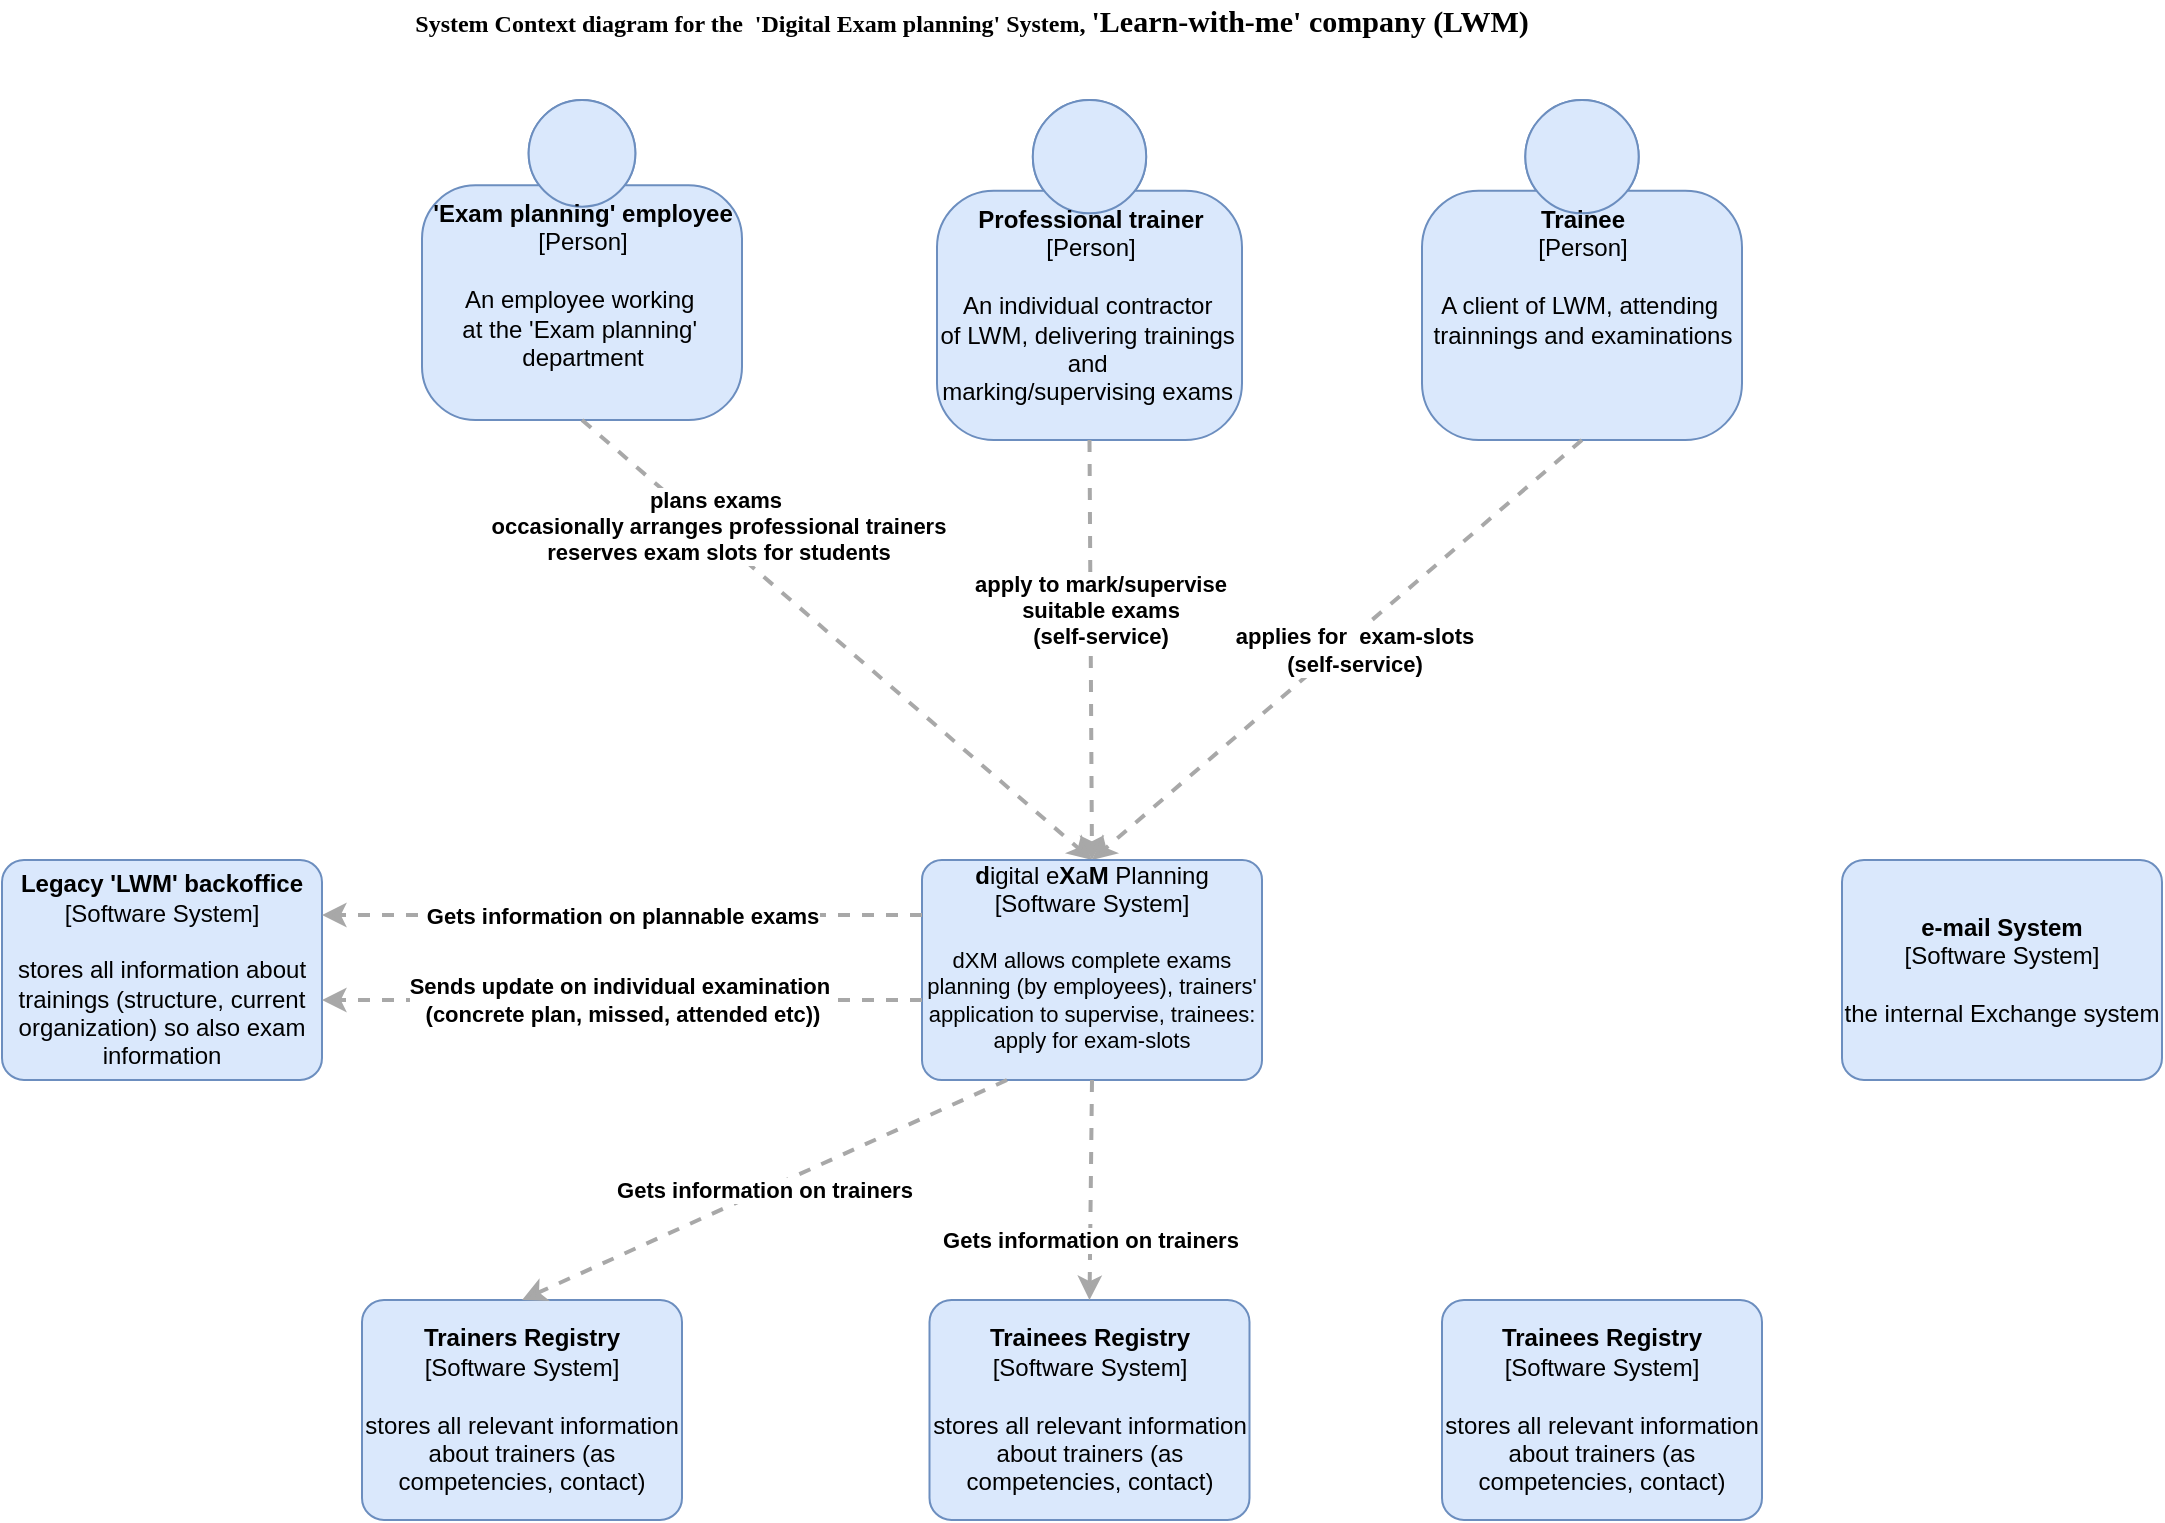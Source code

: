 <mxfile version="13.4.9" type="github">
  <diagram id="mx5xO8MXj_wtuOzBioYk" name="Page-1">
    <mxGraphModel dx="3327" dy="2333" grid="1" gridSize="10" guides="1" tooltips="1" connect="1" arrows="1" fold="1" page="1" pageScale="1" pageWidth="827" pageHeight="1169" math="0" shadow="0">
      <root>
        <mxCell id="0" />
        <mxCell id="1" parent="0" />
        <mxCell id="bMi5j8niDINSL1hWA75Q-1" value="&lt;b&gt;&#39;Exam planning&#39; employee&lt;/b&gt;&lt;div&gt;[Person]&lt;/div&gt;&lt;br&gt;&lt;div&gt;An employee working&amp;nbsp;&lt;/div&gt;&lt;div&gt;at the &#39;Exam planning&#39;&amp;nbsp;&lt;/div&gt;&lt;div&gt;department&lt;/div&gt;" style="html=1;dashed=0;whitespace=wrap;fillColor=#DAE8FC;strokeColor=#6C8EBF;shape=mxgraph.c4.person;align=center;points=[[0.5,0,0],[1,0.5,0],[1,0.75,0],[0.75,1,0],[0.5,1,0],[0.25,1,0],[0,0.75,0],[0,0.5,0]];verticalAlign=top;" parent="1" vertex="1">
          <mxGeometry x="-540" y="-1090" width="160" height="160" as="geometry" />
        </mxCell>
        <mxCell id="bMi5j8niDINSL1hWA75Q-3" value="&lt;div style=&quot;text-align: left&quot;&gt;&lt;div style=&quot;text-align: center&quot;&gt;&lt;b&gt;plans exams&amp;nbsp;&lt;/b&gt;&lt;/div&gt;&lt;div style=&quot;text-align: center&quot;&gt;&lt;b&gt;occasionally arranges professional trainers&lt;/b&gt;&lt;/div&gt;&lt;div style=&quot;text-align: center&quot;&gt;&lt;b&gt;reserves exam slots for students&lt;/b&gt;&lt;/div&gt;&lt;/div&gt;" style="edgeStyle=none;rounded=0;html=1;jettySize=auto;orthogonalLoop=1;strokeColor=#A8A8A8;strokeWidth=2;fontColor=#000000;jumpStyle=none;dashed=1;exitX=0.5;exitY=1;exitDx=0;exitDy=0;exitPerimeter=0;entryX=0.5;entryY=0;entryDx=0;entryDy=0;entryPerimeter=0;" parent="1" source="bMi5j8niDINSL1hWA75Q-1" target="KyEjvWDegDpbveLdocbA-9" edge="1">
          <mxGeometry x="-0.485" y="4" width="200" relative="1" as="geometry">
            <mxPoint x="-440" y="-951" as="sourcePoint" />
            <mxPoint x="-400.979" y="-722.52" as="targetPoint" />
            <mxPoint as="offset" />
          </mxGeometry>
        </mxCell>
        <mxCell id="KyEjvWDegDpbveLdocbA-1" value="&lt;b&gt;System Context diagram for the&amp;nbsp; &#39;Digital Exam planning&#39; System, &lt;font style=&quot;font-size: 15px&quot;&gt;&#39;Learn-with-me&#39; company (LWM)&lt;/font&gt;&lt;/b&gt;" style="text;html=1;strokeColor=none;fillColor=none;align=center;verticalAlign=middle;whiteSpace=wrap;rounded=0;fontFamily=Verdana;" parent="1" vertex="1">
          <mxGeometry x="-610" y="-1140" width="690" height="20" as="geometry" />
        </mxCell>
        <mxCell id="KyEjvWDegDpbveLdocbA-2" value="&lt;b&gt;Professional trainer&lt;/b&gt;&lt;br&gt;&lt;div&gt;[Person]&lt;/div&gt;&lt;br&gt;&lt;div&gt;An individual contractor&amp;nbsp;&lt;/div&gt;&lt;div&gt;of LWM, delivering trainings&amp;nbsp;&lt;/div&gt;&lt;div&gt;and&amp;nbsp;&lt;/div&gt;&lt;div&gt;marking/supervising exams&amp;nbsp;&lt;br&gt;&lt;/div&gt;&lt;div&gt;&lt;br&gt;&lt;/div&gt;" style="html=1;dashed=0;whitespace=wrap;fillColor=#DAE8FC;strokeColor=#6C8EBF;shape=mxgraph.c4.person;align=center;points=[[0.5,0,0],[1,0.5,0],[1,0.75,0],[0.75,1,0],[0.5,1,0],[0.25,1,0],[0,0.75,0],[0,0.5,0]];verticalAlign=top;" parent="1" vertex="1">
          <mxGeometry x="-282.5" y="-1090" width="152.5" height="170" as="geometry" />
        </mxCell>
        <mxCell id="KyEjvWDegDpbveLdocbA-3" value="&lt;div&gt;&lt;b&gt;Trainee&lt;/b&gt;&lt;/div&gt;&lt;div&gt;[Person]&lt;/div&gt;&lt;div&gt;&lt;br&gt;&lt;/div&gt;&lt;div&gt;A client of LWM, attending&amp;nbsp;&lt;/div&gt;&lt;div&gt;trainnings and examinations&lt;/div&gt;" style="html=1;dashed=0;whitespace=wrap;fillColor=#DAE8FC;strokeColor=#6C8EBF;shape=mxgraph.c4.person;align=center;points=[[0.5,0,0],[1,0.5,0],[1,0.75,0],[0.75,1,0],[0.5,1,0],[0.25,1,0],[0,0.75,0],[0,0.5,0]];verticalAlign=top;" parent="1" vertex="1">
          <mxGeometry x="-40" y="-1090" width="160" height="170" as="geometry" />
        </mxCell>
        <mxCell id="KyEjvWDegDpbveLdocbA-4" value="&lt;div style=&quot;text-align: left&quot;&gt;&lt;div style=&quot;text-align: center&quot;&gt;&lt;b&gt;apply to mark/supervise&lt;/b&gt;&lt;/div&gt;&lt;div style=&quot;text-align: center&quot;&gt;&lt;b&gt;suitable exams&lt;/b&gt;&lt;/div&gt;&lt;div style=&quot;text-align: center&quot;&gt;&lt;b&gt;(self-service)&lt;/b&gt;&lt;/div&gt;&lt;/div&gt;" style="edgeStyle=none;rounded=0;html=1;jettySize=auto;orthogonalLoop=1;strokeColor=#A8A8A8;strokeWidth=2;fontColor=#000000;jumpStyle=none;dashed=1;exitX=0.5;exitY=1;exitDx=0;exitDy=0;exitPerimeter=0;entryX=0.5;entryY=0;entryDx=0;entryDy=0;entryPerimeter=0;" parent="1" source="KyEjvWDegDpbveLdocbA-2" target="KyEjvWDegDpbveLdocbA-9" edge="1">
          <mxGeometry x="-0.189" y="5" width="200" relative="1" as="geometry">
            <mxPoint x="-280" y="-890" as="sourcePoint" />
            <mxPoint x="-400.361" y="-722.16" as="targetPoint" />
            <mxPoint as="offset" />
          </mxGeometry>
        </mxCell>
        <mxCell id="KyEjvWDegDpbveLdocbA-6" value="&lt;div style=&quot;text-align: left&quot;&gt;&lt;div style=&quot;text-align: center&quot;&gt;&lt;b&gt;applies for&amp;nbsp; exam-slots&lt;/b&gt;&lt;/div&gt;&lt;div style=&quot;text-align: center&quot;&gt;&lt;b&gt;(self-service)&lt;/b&gt;&lt;/div&gt;&lt;/div&gt;" style="edgeStyle=none;rounded=0;html=1;jettySize=auto;orthogonalLoop=1;strokeColor=#A8A8A8;strokeWidth=2;fontColor=#000000;jumpStyle=none;dashed=1;exitX=0.5;exitY=1;exitDx=0;exitDy=0;exitPerimeter=0;entryX=0.5;entryY=0;entryDx=0;entryDy=0;entryPerimeter=0;" parent="1" source="KyEjvWDegDpbveLdocbA-3" target="KyEjvWDegDpbveLdocbA-9" edge="1">
          <mxGeometry x="-0.035" y="5" width="200" relative="1" as="geometry">
            <mxPoint x="10" y="-920" as="sourcePoint" />
            <mxPoint x="-200" y="-724" as="targetPoint" />
            <mxPoint x="1" as="offset" />
          </mxGeometry>
        </mxCell>
        <mxCell id="KyEjvWDegDpbveLdocbA-9" value="&lt;b&gt;d&lt;/b&gt;igital e&lt;b&gt;X&lt;/b&gt;a&lt;b&gt;M&lt;/b&gt;&amp;nbsp;Planning&lt;br&gt;&lt;div&gt;[Software System]&lt;/div&gt;&lt;br&gt;&lt;div style=&quot;font-size: 11px&quot;&gt;&lt;font style=&quot;font-size: 11px&quot;&gt;dXM allows complete e&lt;/font&gt;&lt;span&gt;xams planning (by employees),&lt;/span&gt;&lt;span&gt;&amp;nbsp;trainers&#39; application to supervise,&lt;/span&gt;&lt;span&gt;&amp;nbsp;trainees: apply for exam-slots&lt;/span&gt;&lt;/div&gt;&lt;div style=&quot;text-align: left ; font-size: 11px&quot;&gt;&lt;font style=&quot;font-size: 11px&quot;&gt;&amp;nbsp;&amp;nbsp;&lt;/font&gt;&lt;/div&gt;" style="rounded=1;whiteSpace=wrap;html=1;labelBackgroundColor=none;fillColor=#dae8fc;fontColor=#000000;align=center;arcSize=9;strokeColor=#6c8ebf;points=[[0.25,0,0],[0.5,0,0],[0.75,0,0],[1,0.25,0],[1,0.5,0],[1,0.75,0],[0.75,1,0],[0.5,1,0],[0.25,1,0],[0,0.75,0],[0,0.5,0],[0,0.25,0]];" parent="1" vertex="1">
          <mxGeometry x="-290" y="-710" width="170" height="110" as="geometry" />
        </mxCell>
        <mxCell id="1jzdavhGLnp2UJtIogLx-1" value="&lt;b&gt;Legacy &#39;LWM&#39; backoffice&lt;/b&gt;&lt;div&gt;[Software System]&lt;/div&gt;&lt;br&gt;&lt;div&gt;stores all information about trainings (structure, current organization) so also exam information&lt;/div&gt;" style="rounded=1;whiteSpace=wrap;html=1;labelBackgroundColor=none;fillColor=#dae8fc;fontColor=#000000;align=center;arcSize=10;strokeColor=#6c8ebf;points=[[0.25,0,0],[0.5,0,0],[0.75,0,0],[1,0.25,0],[1,0.5,0],[1,0.75,0],[0.75,1,0],[0.5,1,0],[0.25,1,0],[0,0.75,0],[0,0.5,0],[0,0.25,0]];" vertex="1" parent="1">
          <mxGeometry x="-750" y="-710" width="160" height="110.0" as="geometry" />
        </mxCell>
        <mxCell id="1jzdavhGLnp2UJtIogLx-2" value="&lt;b&gt;e-mail System&lt;/b&gt;&lt;div&gt;[Software System]&lt;/div&gt;&lt;br&gt;&lt;div&gt;the internal Exchange system&lt;/div&gt;" style="rounded=1;whiteSpace=wrap;html=1;labelBackgroundColor=none;fillColor=#dae8fc;fontColor=#000000;align=center;arcSize=10;strokeColor=#6c8ebf;points=[[0.25,0,0],[0.5,0,0],[0.75,0,0],[1,0.25,0],[1,0.5,0],[1,0.75,0],[0.75,1,0],[0.5,1,0],[0.25,1,0],[0,0.75,0],[0,0.5,0],[0,0.25,0]];" vertex="1" parent="1">
          <mxGeometry x="170" y="-710" width="160" height="110.0" as="geometry" />
        </mxCell>
        <mxCell id="1jzdavhGLnp2UJtIogLx-3" value="&lt;div style=&quot;text-align: left&quot;&gt;&lt;div style=&quot;text-align: center&quot;&gt;&lt;b&gt;Gets information on plannable exams&lt;/b&gt;&lt;/div&gt;&lt;/div&gt;" style="edgeStyle=none;rounded=0;html=1;entryX=1;entryY=0.25;jettySize=auto;orthogonalLoop=1;strokeColor=#A8A8A8;strokeWidth=2;fontColor=#000000;jumpStyle=none;dashed=1;entryDx=0;entryDy=0;entryPerimeter=0;exitX=0;exitY=0.25;exitDx=0;exitDy=0;exitPerimeter=0;" edge="1" parent="1" source="KyEjvWDegDpbveLdocbA-9" target="1jzdavhGLnp2UJtIogLx-1">
          <mxGeometry width="200" relative="1" as="geometry">
            <mxPoint x="-420" y="-520" as="sourcePoint" />
            <mxPoint x="-220" y="-520" as="targetPoint" />
          </mxGeometry>
        </mxCell>
        <mxCell id="1jzdavhGLnp2UJtIogLx-4" value="&lt;div style=&quot;text-align: left&quot;&gt;&lt;div style=&quot;text-align: center&quot;&gt;&lt;b&gt;Sends update on individual examination&amp;nbsp;&lt;/b&gt;&lt;/div&gt;&lt;div style=&quot;text-align: center&quot;&gt;&lt;b&gt;(concrete plan, missed, attended etc))&lt;/b&gt;&lt;/div&gt;&lt;/div&gt;" style="edgeStyle=none;rounded=0;html=1;entryX=1;entryY=0.25;jettySize=auto;orthogonalLoop=1;strokeColor=#A8A8A8;strokeWidth=2;fontColor=#000000;jumpStyle=none;dashed=1;entryDx=0;entryDy=0;entryPerimeter=0;exitX=0;exitY=0.25;exitDx=0;exitDy=0;exitPerimeter=0;" edge="1" parent="1">
          <mxGeometry width="200" relative="1" as="geometry">
            <mxPoint x="-290" y="-640" as="sourcePoint" />
            <mxPoint x="-590" y="-640" as="targetPoint" />
          </mxGeometry>
        </mxCell>
        <mxCell id="1jzdavhGLnp2UJtIogLx-5" value="&lt;b&gt;Trainers Registry&lt;/b&gt;&lt;br&gt;&lt;div&gt;[Software System]&lt;/div&gt;&lt;br&gt;&lt;div&gt;stores all relevant information about trainers (as competencies, contact)&lt;/div&gt;" style="rounded=1;whiteSpace=wrap;html=1;labelBackgroundColor=none;fillColor=#dae8fc;fontColor=#000000;align=center;arcSize=10;strokeColor=#6c8ebf;points=[[0.25,0,0],[0.5,0,0],[0.75,0,0],[1,0.25,0],[1,0.5,0],[1,0.75,0],[0.75,1,0],[0.5,1,0],[0.25,1,0],[0,0.75,0],[0,0.5,0],[0,0.25,0]];" vertex="1" parent="1">
          <mxGeometry x="-570" y="-490" width="160" height="110.0" as="geometry" />
        </mxCell>
        <mxCell id="1jzdavhGLnp2UJtIogLx-6" value="&lt;b&gt;Trainees Registry&lt;/b&gt;&lt;br&gt;&lt;div&gt;[Software System]&lt;/div&gt;&lt;br&gt;&lt;div&gt;stores all relevant information about trainers (as competencies, contact)&lt;/div&gt;" style="rounded=1;whiteSpace=wrap;html=1;labelBackgroundColor=none;fillColor=#dae8fc;fontColor=#000000;align=center;arcSize=10;strokeColor=#6c8ebf;points=[[0.25,0,0],[0.5,0,0],[0.75,0,0],[1,0.25,0],[1,0.5,0],[1,0.75,0],[0.75,1,0],[0.5,1,0],[0.25,1,0],[0,0.75,0],[0,0.5,0],[0,0.25,0]];" vertex="1" parent="1">
          <mxGeometry x="-286.25" y="-490" width="160" height="110.0" as="geometry" />
        </mxCell>
        <mxCell id="1jzdavhGLnp2UJtIogLx-8" value="&lt;div style=&quot;text-align: left&quot;&gt;&lt;div style=&quot;text-align: center&quot;&gt;&lt;b&gt;Gets information on trainers&lt;/b&gt;&lt;/div&gt;&lt;/div&gt;" style="edgeStyle=none;rounded=0;html=1;entryX=0.5;entryY=0;jettySize=auto;orthogonalLoop=1;strokeColor=#A8A8A8;strokeWidth=2;fontColor=#000000;jumpStyle=none;dashed=1;exitX=0.25;exitY=1;exitDx=0;exitDy=0;exitPerimeter=0;entryDx=0;entryDy=0;entryPerimeter=0;" edge="1" parent="1" source="KyEjvWDegDpbveLdocbA-9" target="1jzdavhGLnp2UJtIogLx-5">
          <mxGeometry width="200" relative="1" as="geometry">
            <mxPoint x="-380" y="-550" as="sourcePoint" />
            <mxPoint x="-180" y="-550" as="targetPoint" />
          </mxGeometry>
        </mxCell>
        <mxCell id="1jzdavhGLnp2UJtIogLx-9" value="&lt;div style=&quot;text-align: left&quot;&gt;&lt;div style=&quot;text-align: center&quot;&gt;&lt;b&gt;Gets information on trainers&lt;/b&gt;&lt;/div&gt;&lt;/div&gt;" style="edgeStyle=none;rounded=0;html=1;entryX=0.5;entryY=0;jettySize=auto;orthogonalLoop=1;strokeColor=#A8A8A8;strokeWidth=2;fontColor=#000000;jumpStyle=none;dashed=1;exitX=0.5;exitY=1;exitDx=0;exitDy=0;exitPerimeter=0;entryDx=0;entryDy=0;entryPerimeter=0;" edge="1" parent="1" source="KyEjvWDegDpbveLdocbA-9" target="1jzdavhGLnp2UJtIogLx-6">
          <mxGeometry x="0.455" width="200" relative="1" as="geometry">
            <mxPoint x="-237.5" y="-590" as="sourcePoint" />
            <mxPoint x="-480" y="-480" as="targetPoint" />
            <mxPoint as="offset" />
          </mxGeometry>
        </mxCell>
        <mxCell id="1jzdavhGLnp2UJtIogLx-10" value="&lt;b&gt;Trainees Registry&lt;/b&gt;&lt;br&gt;&lt;div&gt;[Software System]&lt;/div&gt;&lt;br&gt;&lt;div&gt;stores all relevant information about trainers (as competencies, contact)&lt;/div&gt;" style="rounded=1;whiteSpace=wrap;html=1;labelBackgroundColor=none;fillColor=#dae8fc;fontColor=#000000;align=center;arcSize=10;strokeColor=#6c8ebf;points=[[0.25,0,0],[0.5,0,0],[0.75,0,0],[1,0.25,0],[1,0.5,0],[1,0.75,0],[0.75,1,0],[0.5,1,0],[0.25,1,0],[0,0.75,0],[0,0.5,0],[0,0.25,0]];" vertex="1" parent="1">
          <mxGeometry x="-30" y="-490" width="160" height="110.0" as="geometry" />
        </mxCell>
      </root>
    </mxGraphModel>
  </diagram>
</mxfile>
